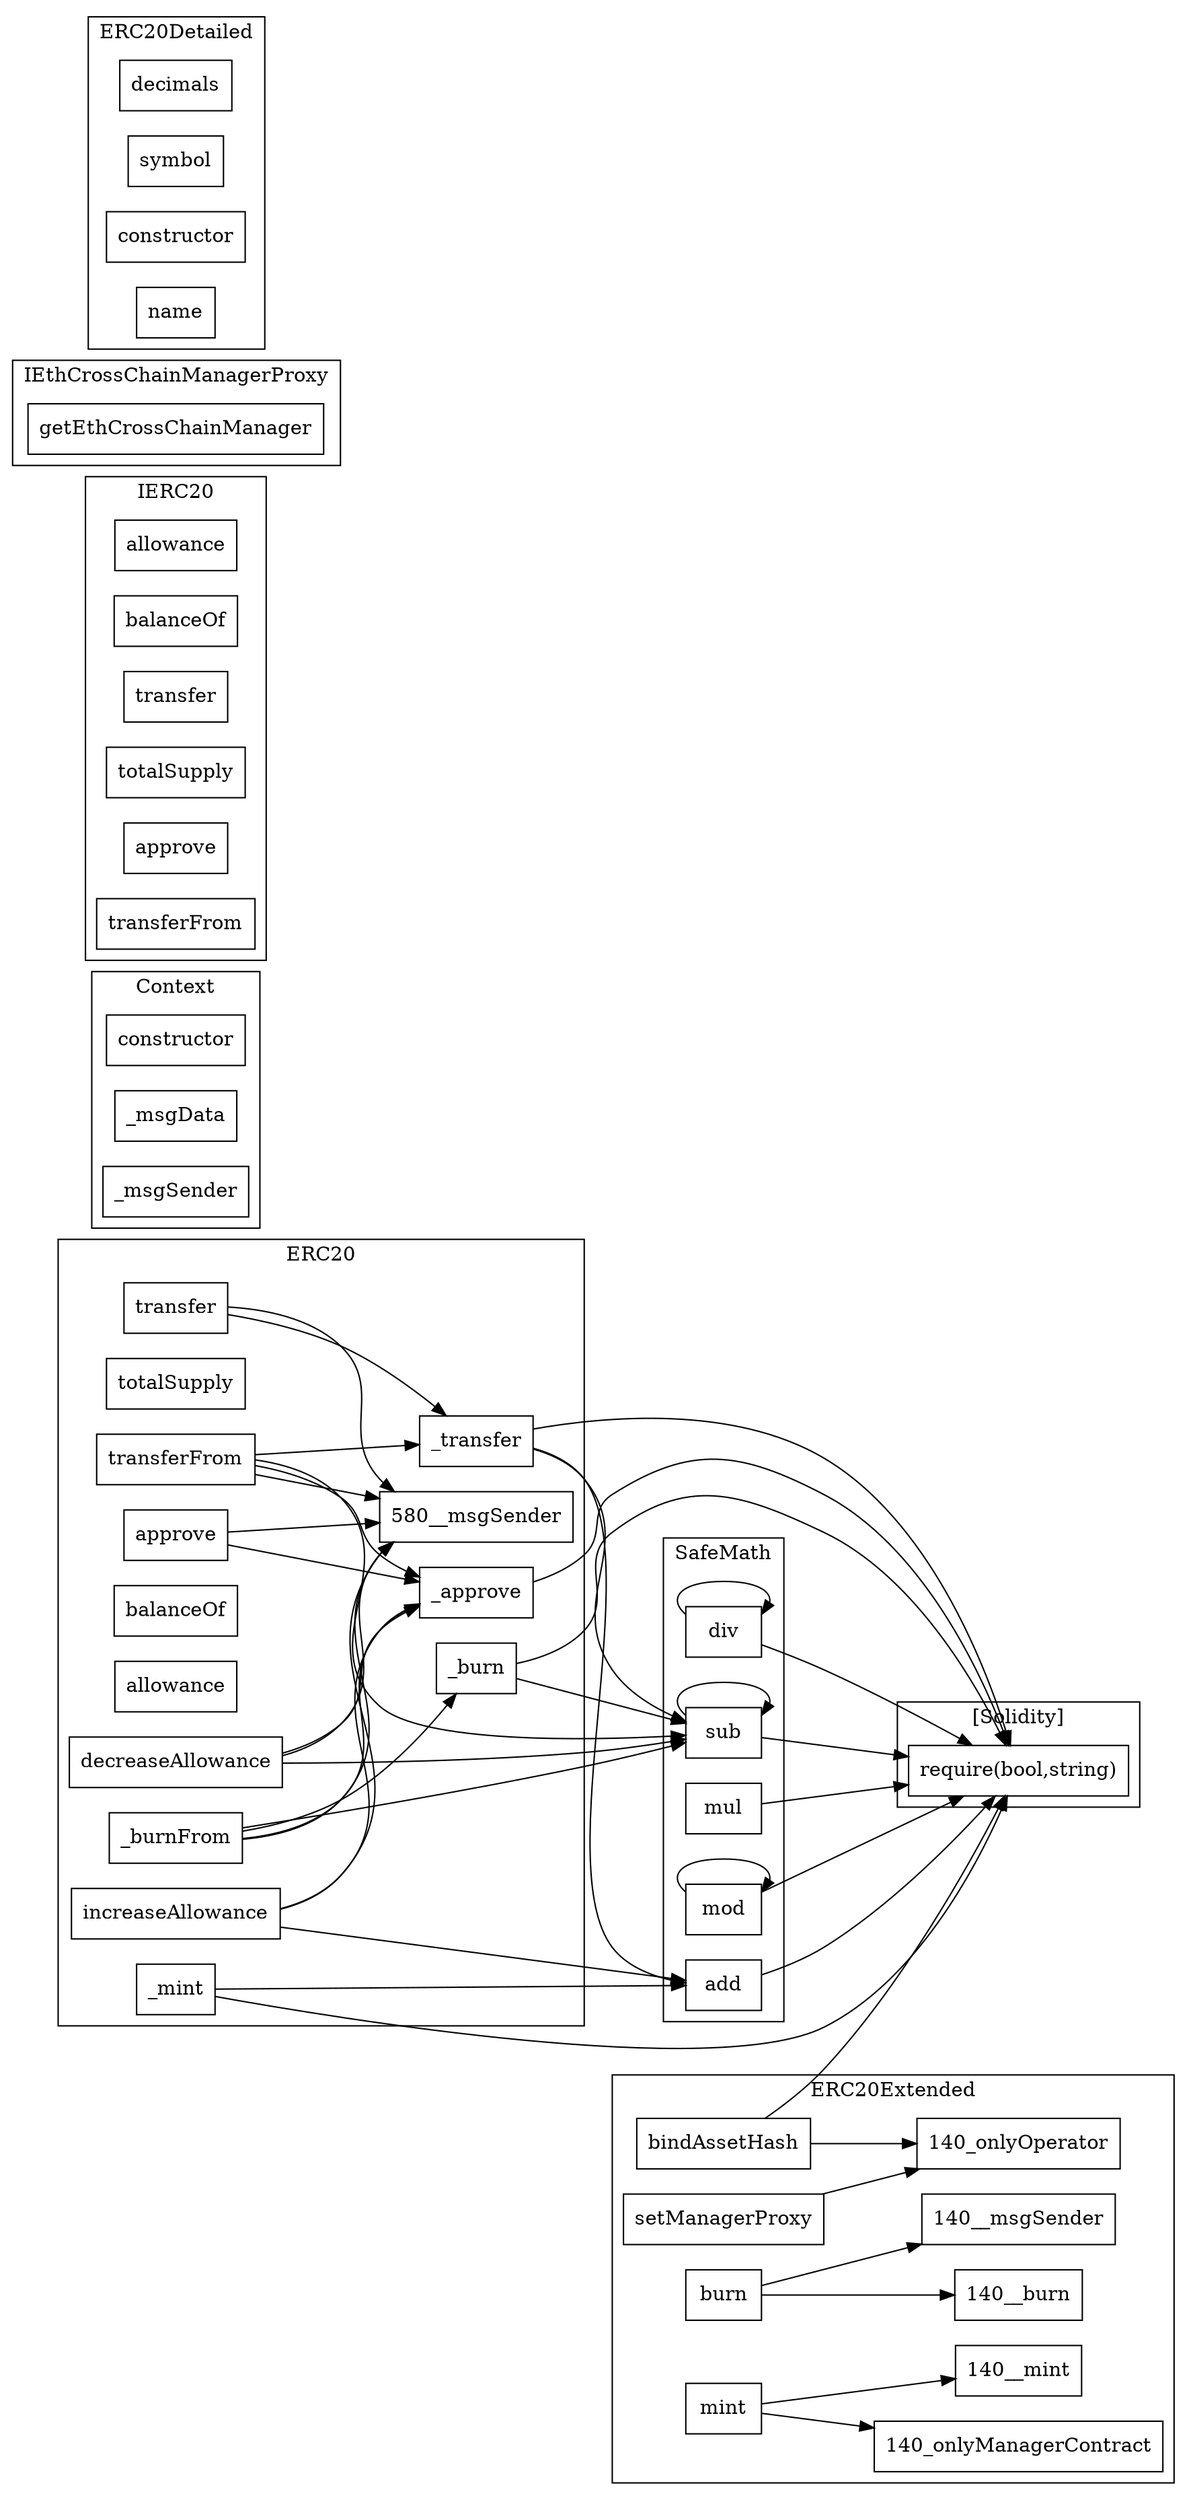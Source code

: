 strict digraph {
rankdir="LR"
node [shape=box]
subgraph cluster_580_ERC20 {
label = "ERC20"
"580__transfer" [label="_transfer"]
"580_increaseAllowance" [label="increaseAllowance"]
"580_totalSupply" [label="totalSupply"]
"580_transfer" [label="transfer"]
"580__mint" [label="_mint"]
"580__burn" [label="_burn"]
"580_balanceOf" [label="balanceOf"]
"580_allowance" [label="allowance"]
"580_approve" [label="approve"]
"580_transferFrom" [label="transferFrom"]
"580_decreaseAllowance" [label="decreaseAllowance"]
"580__approve" [label="_approve"]
"580__burnFrom" [label="_burnFrom"]
"580_approve" -> "580__msgSender"
"580_transferFrom" -> "580__transfer"
"580_transfer" -> "580__msgSender"
"580__burnFrom" -> "580__burn"
"580_transferFrom" -> "580__approve"
"580_transfer" -> "580__transfer"
"580_approve" -> "580__approve"
"580_increaseAllowance" -> "580__approve"
"580_decreaseAllowance" -> "580__msgSender"
"580_decreaseAllowance" -> "580__approve"
"580_transferFrom" -> "580__msgSender"
"580_increaseAllowance" -> "580__msgSender"
"580__burnFrom" -> "580__approve"
"580__burnFrom" -> "580__msgSender"
}subgraph cluster_140_ERC20Extended {
label = "ERC20Extended"
"140_burn" [label="burn"]
"140_bindAssetHash" [label="bindAssetHash"]
"140_mint" [label="mint"]
"140_setManagerProxy" [label="setManagerProxy"]
"140_bindAssetHash" -> "140_onlyOperator"
"140_mint" -> "140__mint"
"140_burn" -> "140__msgSender"
"140_mint" -> "140_onlyManagerContract"
"140_setManagerProxy" -> "140_onlyOperator"
"140_burn" -> "140__burn"
}subgraph cluster_175_Context {
label = "Context"
"175_constructor" [label="constructor"]
"175__msgData" [label="_msgData"]
"175__msgSender" [label="_msgSender"]
}subgraph cluster_894_IERC20 {
label = "IERC20"
"894_allowance" [label="allowance"]
"894_balanceOf" [label="balanceOf"]
"894_transfer" [label="transfer"]
"894_totalSupply" [label="totalSupply"]
"894_approve" [label="approve"]
"894_transferFrom" [label="transferFrom"]
}subgraph cluster_148_IEthCrossChainManagerProxy {
label = "IEthCrossChainManagerProxy"
"148_getEthCrossChainManager" [label="getEthCrossChainManager"]
}subgraph cluster_825_SafeMath {
label = "SafeMath"
"825_mod" [label="mod"]
"825_add" [label="add"]
"825_div" [label="div"]
"825_sub" [label="sub"]
"825_mul" [label="mul"]
"825_mod" -> "825_mod"
"825_div" -> "825_div"
"825_sub" -> "825_sub"
}subgraph cluster_638_ERC20Detailed {
label = "ERC20Detailed"
"638_decimals" [label="decimals"]
"638_symbol" [label="symbol"]
"638_constructor" [label="constructor"]
"638_name" [label="name"]
}subgraph cluster_solidity {
label = "[Solidity]"
"require(bool,string)" 
"825_add" -> "require(bool,string)"
"580__burn" -> "require(bool,string)"
"825_sub" -> "require(bool,string)"
"825_mul" -> "require(bool,string)"
"580__approve" -> "require(bool,string)"
"580__transfer" -> "require(bool,string)"
"140_bindAssetHash" -> "require(bool,string)"
"580__mint" -> "require(bool,string)"
"825_mod" -> "require(bool,string)"
"825_div" -> "require(bool,string)"
}"580_increaseAllowance" -> "825_add"
"580__transfer" -> "825_add"
"580_transferFrom" -> "825_sub"
"580__burnFrom" -> "825_sub"
"580__transfer" -> "825_sub"
"580__mint" -> "825_add"
"580__burn" -> "825_sub"
"580_decreaseAllowance" -> "825_sub"
}